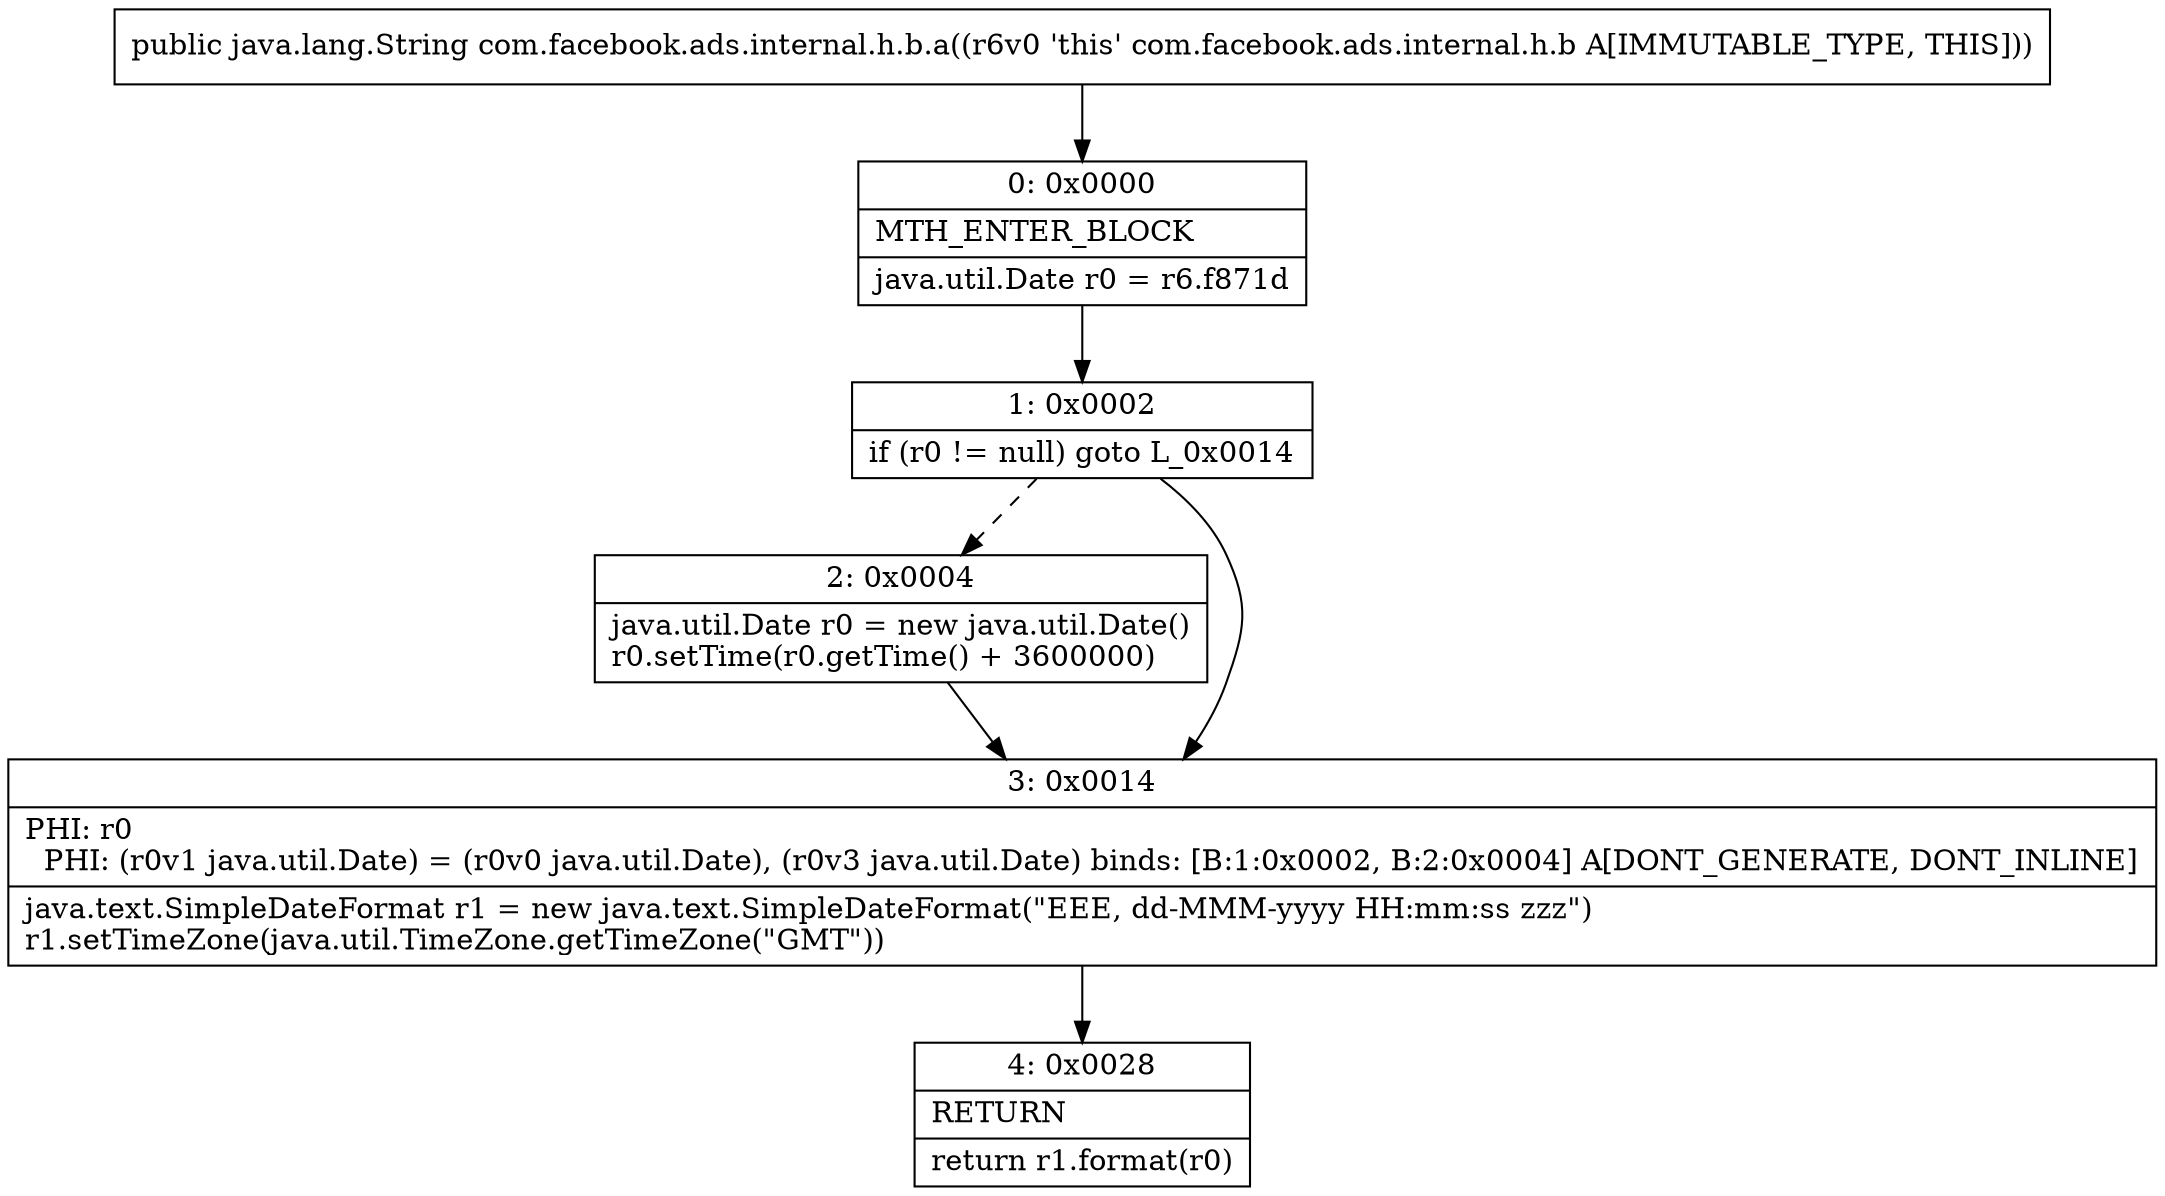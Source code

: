 digraph "CFG forcom.facebook.ads.internal.h.b.a()Ljava\/lang\/String;" {
Node_0 [shape=record,label="{0\:\ 0x0000|MTH_ENTER_BLOCK\l|java.util.Date r0 = r6.f871d\l}"];
Node_1 [shape=record,label="{1\:\ 0x0002|if (r0 != null) goto L_0x0014\l}"];
Node_2 [shape=record,label="{2\:\ 0x0004|java.util.Date r0 = new java.util.Date()\lr0.setTime(r0.getTime() + 3600000)\l}"];
Node_3 [shape=record,label="{3\:\ 0x0014|PHI: r0 \l  PHI: (r0v1 java.util.Date) = (r0v0 java.util.Date), (r0v3 java.util.Date) binds: [B:1:0x0002, B:2:0x0004] A[DONT_GENERATE, DONT_INLINE]\l|java.text.SimpleDateFormat r1 = new java.text.SimpleDateFormat(\"EEE, dd\-MMM\-yyyy HH:mm:ss zzz\")\lr1.setTimeZone(java.util.TimeZone.getTimeZone(\"GMT\"))\l}"];
Node_4 [shape=record,label="{4\:\ 0x0028|RETURN\l|return r1.format(r0)\l}"];
MethodNode[shape=record,label="{public java.lang.String com.facebook.ads.internal.h.b.a((r6v0 'this' com.facebook.ads.internal.h.b A[IMMUTABLE_TYPE, THIS])) }"];
MethodNode -> Node_0;
Node_0 -> Node_1;
Node_1 -> Node_2[style=dashed];
Node_1 -> Node_3;
Node_2 -> Node_3;
Node_3 -> Node_4;
}

